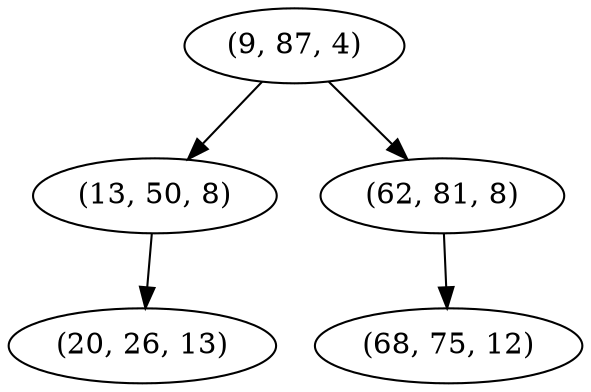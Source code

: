 digraph tree {
    "(9, 87, 4)";
    "(13, 50, 8)";
    "(20, 26, 13)";
    "(62, 81, 8)";
    "(68, 75, 12)";
    "(9, 87, 4)" -> "(13, 50, 8)";
    "(9, 87, 4)" -> "(62, 81, 8)";
    "(13, 50, 8)" -> "(20, 26, 13)";
    "(62, 81, 8)" -> "(68, 75, 12)";
}
